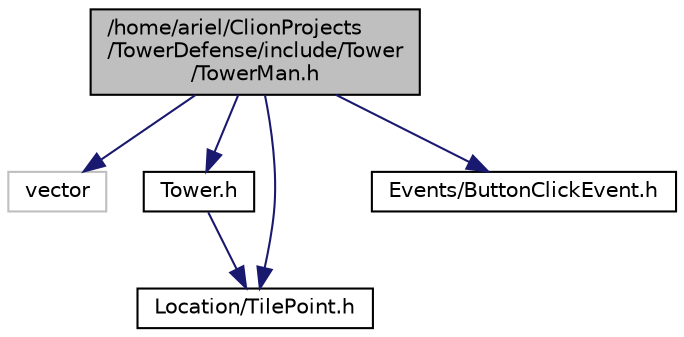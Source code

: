digraph "/home/ariel/ClionProjects/TowerDefense/include/Tower/TowerMan.h"
{
  edge [fontname="Helvetica",fontsize="10",labelfontname="Helvetica",labelfontsize="10"];
  node [fontname="Helvetica",fontsize="10",shape=record];
  Node1 [label="/home/ariel/ClionProjects\l/TowerDefense/include/Tower\l/TowerMan.h",height=0.2,width=0.4,color="black", fillcolor="grey75", style="filled", fontcolor="black"];
  Node1 -> Node2 [color="midnightblue",fontsize="10",style="solid",fontname="Helvetica"];
  Node2 [label="vector",height=0.2,width=0.4,color="grey75", fillcolor="white", style="filled"];
  Node1 -> Node3 [color="midnightblue",fontsize="10",style="solid",fontname="Helvetica"];
  Node3 [label="Tower.h",height=0.2,width=0.4,color="black", fillcolor="white", style="filled",URL="$Tower_8h.html"];
  Node3 -> Node4 [color="midnightblue",fontsize="10",style="solid",fontname="Helvetica"];
  Node4 [label="Location/TilePoint.h",height=0.2,width=0.4,color="black", fillcolor="white", style="filled",URL="$TilePoint_8h.html"];
  Node1 -> Node5 [color="midnightblue",fontsize="10",style="solid",fontname="Helvetica"];
  Node5 [label="Events/ButtonClickEvent.h",height=0.2,width=0.4,color="black", fillcolor="white", style="filled",URL="$ButtonClickEvent_8h.html"];
  Node1 -> Node4 [color="midnightblue",fontsize="10",style="solid",fontname="Helvetica"];
}

